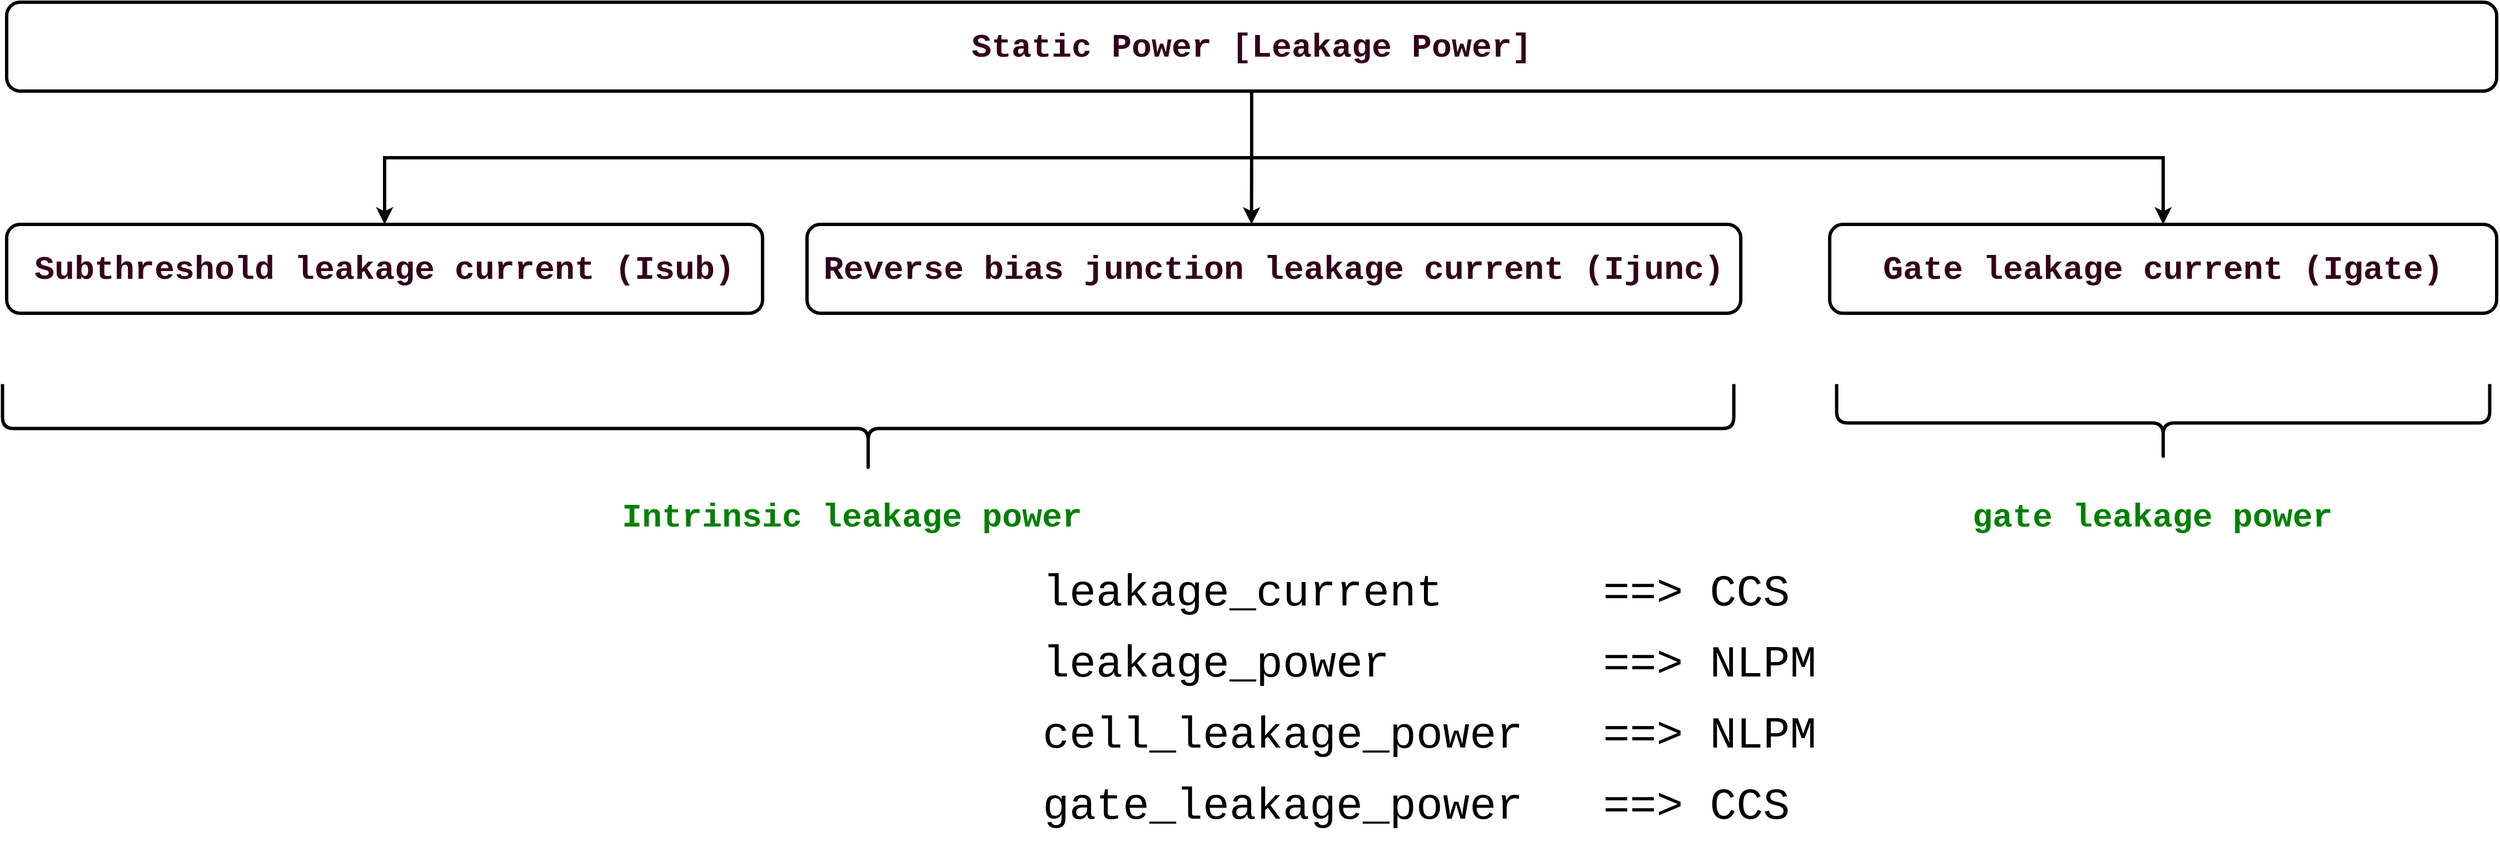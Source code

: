 <mxfile version="28.2.5">
  <diagram name="Page-1" id="4KYGQ2zJI2M4qhI87jCv">
    <mxGraphModel dx="2688" dy="1160" grid="1" gridSize="10" guides="1" tooltips="1" connect="1" arrows="1" fold="1" page="1" pageScale="1" pageWidth="850" pageHeight="1100" math="0" shadow="0">
      <root>
        <mxCell id="0" />
        <mxCell id="1" parent="0" />
        <mxCell id="379xllojwpSlWTdVsvI6-15" style="edgeStyle=orthogonalEdgeStyle;rounded=0;orthogonalLoop=1;jettySize=auto;html=1;exitX=0.5;exitY=1;exitDx=0;exitDy=0;entryX=0.5;entryY=0;entryDx=0;entryDy=0;strokeWidth=3;" edge="1" parent="1" source="379xllojwpSlWTdVsvI6-1" target="379xllojwpSlWTdVsvI6-2">
          <mxGeometry relative="1" as="geometry" />
        </mxCell>
        <mxCell id="379xllojwpSlWTdVsvI6-16" style="edgeStyle=orthogonalEdgeStyle;rounded=0;orthogonalLoop=1;jettySize=auto;html=1;exitX=0.5;exitY=1;exitDx=0;exitDy=0;strokeWidth=3;entryX=0.476;entryY=0;entryDx=0;entryDy=0;entryPerimeter=0;" edge="1" parent="1" source="379xllojwpSlWTdVsvI6-1" target="379xllojwpSlWTdVsvI6-3">
          <mxGeometry relative="1" as="geometry">
            <mxPoint x="640" y="270" as="targetPoint" />
          </mxGeometry>
        </mxCell>
        <mxCell id="379xllojwpSlWTdVsvI6-17" style="edgeStyle=orthogonalEdgeStyle;rounded=0;orthogonalLoop=1;jettySize=auto;html=1;exitX=0.5;exitY=1;exitDx=0;exitDy=0;strokeWidth=3;" edge="1" parent="1" source="379xllojwpSlWTdVsvI6-1" target="379xllojwpSlWTdVsvI6-4">
          <mxGeometry relative="1" as="geometry" />
        </mxCell>
        <mxCell id="379xllojwpSlWTdVsvI6-1" value="&lt;div style=&quot;background-color: rgb(255, 255, 255); font-family: Consolas, &amp;quot;Courier New&amp;quot;, monospace; line-height: 28px; white-space: pre;&quot;&gt;&lt;font style=&quot;color: rgb(51, 0, 26);&quot;&gt;Static Power [Leakage Power]&lt;/font&gt;&lt;/div&gt;" style="rounded=1;whiteSpace=wrap;html=1;fontSize=30;strokeWidth=3;fontStyle=1" vertex="1" parent="1">
          <mxGeometry x="-480" y="80" width="2240" height="80" as="geometry" />
        </mxCell>
        <mxCell id="379xllojwpSlWTdVsvI6-2" value="&lt;div style=&quot;background-color: rgb(255, 255, 255); font-family: Consolas, &amp;quot;Courier New&amp;quot;, monospace; line-height: 28px; white-space: pre;&quot;&gt;&lt;font style=&quot;color: rgb(51, 0, 26);&quot;&gt;Subthreshold leakage current (Isub)&lt;/font&gt;&lt;/div&gt;" style="rounded=1;whiteSpace=wrap;html=1;fontSize=30;strokeWidth=3;fontStyle=1" vertex="1" parent="1">
          <mxGeometry x="-480" y="280" width="680" height="80" as="geometry" />
        </mxCell>
        <mxCell id="379xllojwpSlWTdVsvI6-3" value="&lt;div style=&quot;background-color: rgb(255, 255, 255); font-family: Consolas, &amp;quot;Courier New&amp;quot;, monospace; line-height: 28px; white-space: pre;&quot;&gt;&lt;font style=&quot;color: rgb(51, 0, 26);&quot;&gt;Reverse bias junction leakage current (Ijunc)&lt;/font&gt;&lt;/div&gt;" style="rounded=1;whiteSpace=wrap;html=1;fontSize=30;strokeWidth=3;fontStyle=1" vertex="1" parent="1">
          <mxGeometry x="240" y="280" width="840" height="80" as="geometry" />
        </mxCell>
        <mxCell id="379xllojwpSlWTdVsvI6-4" value="&lt;div style=&quot;background-color: rgb(255, 255, 255); font-family: Consolas, &amp;quot;Courier New&amp;quot;, monospace; line-height: 28px; white-space: pre;&quot;&gt;&lt;font style=&quot;color: rgb(51, 0, 26);&quot;&gt;Gate leakage current (Igate)&lt;/font&gt;&lt;/div&gt;" style="rounded=1;whiteSpace=wrap;html=1;fontSize=30;strokeWidth=3;fontStyle=1" vertex="1" parent="1">
          <mxGeometry x="1160" y="280" width="600" height="80" as="geometry" />
        </mxCell>
        <mxCell id="379xllojwpSlWTdVsvI6-8" value="" style="shape=curlyBracket;whiteSpace=wrap;html=1;rounded=1;flipH=1;labelPosition=right;verticalLabelPosition=middle;align=left;verticalAlign=middle;rotation=90;strokeWidth=3;" vertex="1" parent="1">
          <mxGeometry x="255" y="-315" width="80" height="1557.5" as="geometry" />
        </mxCell>
        <mxCell id="379xllojwpSlWTdVsvI6-10" value="" style="shape=curlyBracket;whiteSpace=wrap;html=1;rounded=1;flipH=1;labelPosition=right;verticalLabelPosition=middle;align=left;verticalAlign=middle;rotation=90;strokeWidth=3;" vertex="1" parent="1">
          <mxGeometry x="1425" y="165" width="70" height="587.5" as="geometry" />
        </mxCell>
        <mxCell id="379xllojwpSlWTdVsvI6-11" value="&lt;div style=&quot;background-color: rgb(255, 255, 255); font-family: Consolas, &amp;quot;Courier New&amp;quot;, monospace; line-height: 28px; white-space-collapse: preserve;&quot;&gt;&lt;span style=&quot;color: #008000;&quot;&gt;Intrinsic leakage power&lt;/span&gt;&lt;/div&gt;" style="text;html=1;align=center;verticalAlign=middle;resizable=0;points=[];autosize=1;strokeColor=none;fillColor=none;fontStyle=1;fontSize=30;" vertex="1" parent="1">
          <mxGeometry x="80" y="523" width="400" height="40" as="geometry" />
        </mxCell>
        <mxCell id="379xllojwpSlWTdVsvI6-12" value="&lt;div style=&quot;background-color: rgb(255, 255, 255); font-family: Consolas, &amp;quot;Courier New&amp;quot;, monospace; line-height: 28px; white-space-collapse: preserve;&quot;&gt;&lt;span style=&quot;color: #008000;&quot;&gt;gate leakage power&lt;/span&gt;&lt;/div&gt;" style="text;html=1;align=center;verticalAlign=middle;resizable=0;points=[];autosize=1;strokeColor=none;fillColor=none;fontStyle=1;fontSize=30;" vertex="1" parent="1">
          <mxGeometry x="1290" y="523" width="320" height="40" as="geometry" />
        </mxCell>
        <mxCell id="379xllojwpSlWTdVsvI6-13" value="&lt;div style=&quot;background-color: rgb(255, 255, 255); line-height: 28px;&quot;&gt;&lt;span style=&quot;font-family: Consolas, &amp;quot;Courier New&amp;quot;, monospace; white-space-collapse: preserve; font-size: 40px; background-color: light-dark(rgb(255, 255, 255), rgb(18, 18, 18)); color: light-dark(rgb(0, 0, 0), rgb(255, 255, 255));&quot;&gt;leakage_current &amp;nbsp; &amp;nbsp; &amp;nbsp;==&amp;gt; CCS&lt;/span&gt;&lt;br&gt;&lt;font face=&quot;Consolas, Courier New, monospace&quot;&gt;&lt;span style=&quot;font-size: 40px; white-space-collapse: preserve;&quot;&gt;&lt;br&gt;&lt;/span&gt;&lt;/font&gt;&lt;span style=&quot;background-color: light-dark(rgb(255, 255, 255), rgb(18, 18, 18)); color: light-dark(rgb(0, 0, 0), rgb(255, 255, 255)); font-size: 40px; font-family: Consolas, &amp;quot;Courier New&amp;quot;, monospace; white-space-collapse: preserve;&quot;&gt;leakage_power &amp;nbsp; &amp;nbsp; &amp;nbsp; &amp;nbsp;==&amp;gt; NLPM&lt;/span&gt;&lt;br&gt;&lt;font face=&quot;Consolas, Courier New, monospace&quot;&gt;&lt;span style=&quot;font-size: 40px; white-space-collapse: preserve;&quot;&gt;&lt;br&gt;&lt;/span&gt;&lt;/font&gt;&lt;span style=&quot;font-size: 40px; font-family: Consolas, &amp;quot;Courier New&amp;quot;, monospace; white-space-collapse: preserve; background-color: light-dark(rgb(255, 255, 255), rgb(18, 18, 18)); color: light-dark(rgb(0, 0, 0), rgb(255, 255, 255));&quot;&gt;cell_leakage_power &amp;nbsp; ==&amp;gt; NLPM&lt;/span&gt;&lt;br&gt;&lt;font face=&quot;Consolas, Courier New, monospace&quot;&gt;&lt;span style=&quot;font-size: 40px; white-space-collapse: preserve;&quot;&gt;&lt;br&gt;&lt;/span&gt;&lt;/font&gt;&lt;span style=&quot;font-size: 40px; font-family: Consolas, &amp;quot;Courier New&amp;quot;, monospace; white-space-collapse: preserve; background-color: light-dark(rgb(255, 255, 255), rgb(18, 18, 18)); color: light-dark(rgb(0, 0, 0), rgb(255, 255, 255));&quot;&gt;gate_leakage_power &amp;nbsp; ==&amp;gt; CCS&lt;/span&gt;&lt;/div&gt;" style="text;html=1;align=left;verticalAlign=middle;resizable=0;points=[];autosize=1;strokeColor=none;fillColor=none;fontSize=20;" vertex="1" parent="1">
          <mxGeometry x="450" y="585" width="660" height="250" as="geometry" />
        </mxCell>
      </root>
    </mxGraphModel>
  </diagram>
</mxfile>
